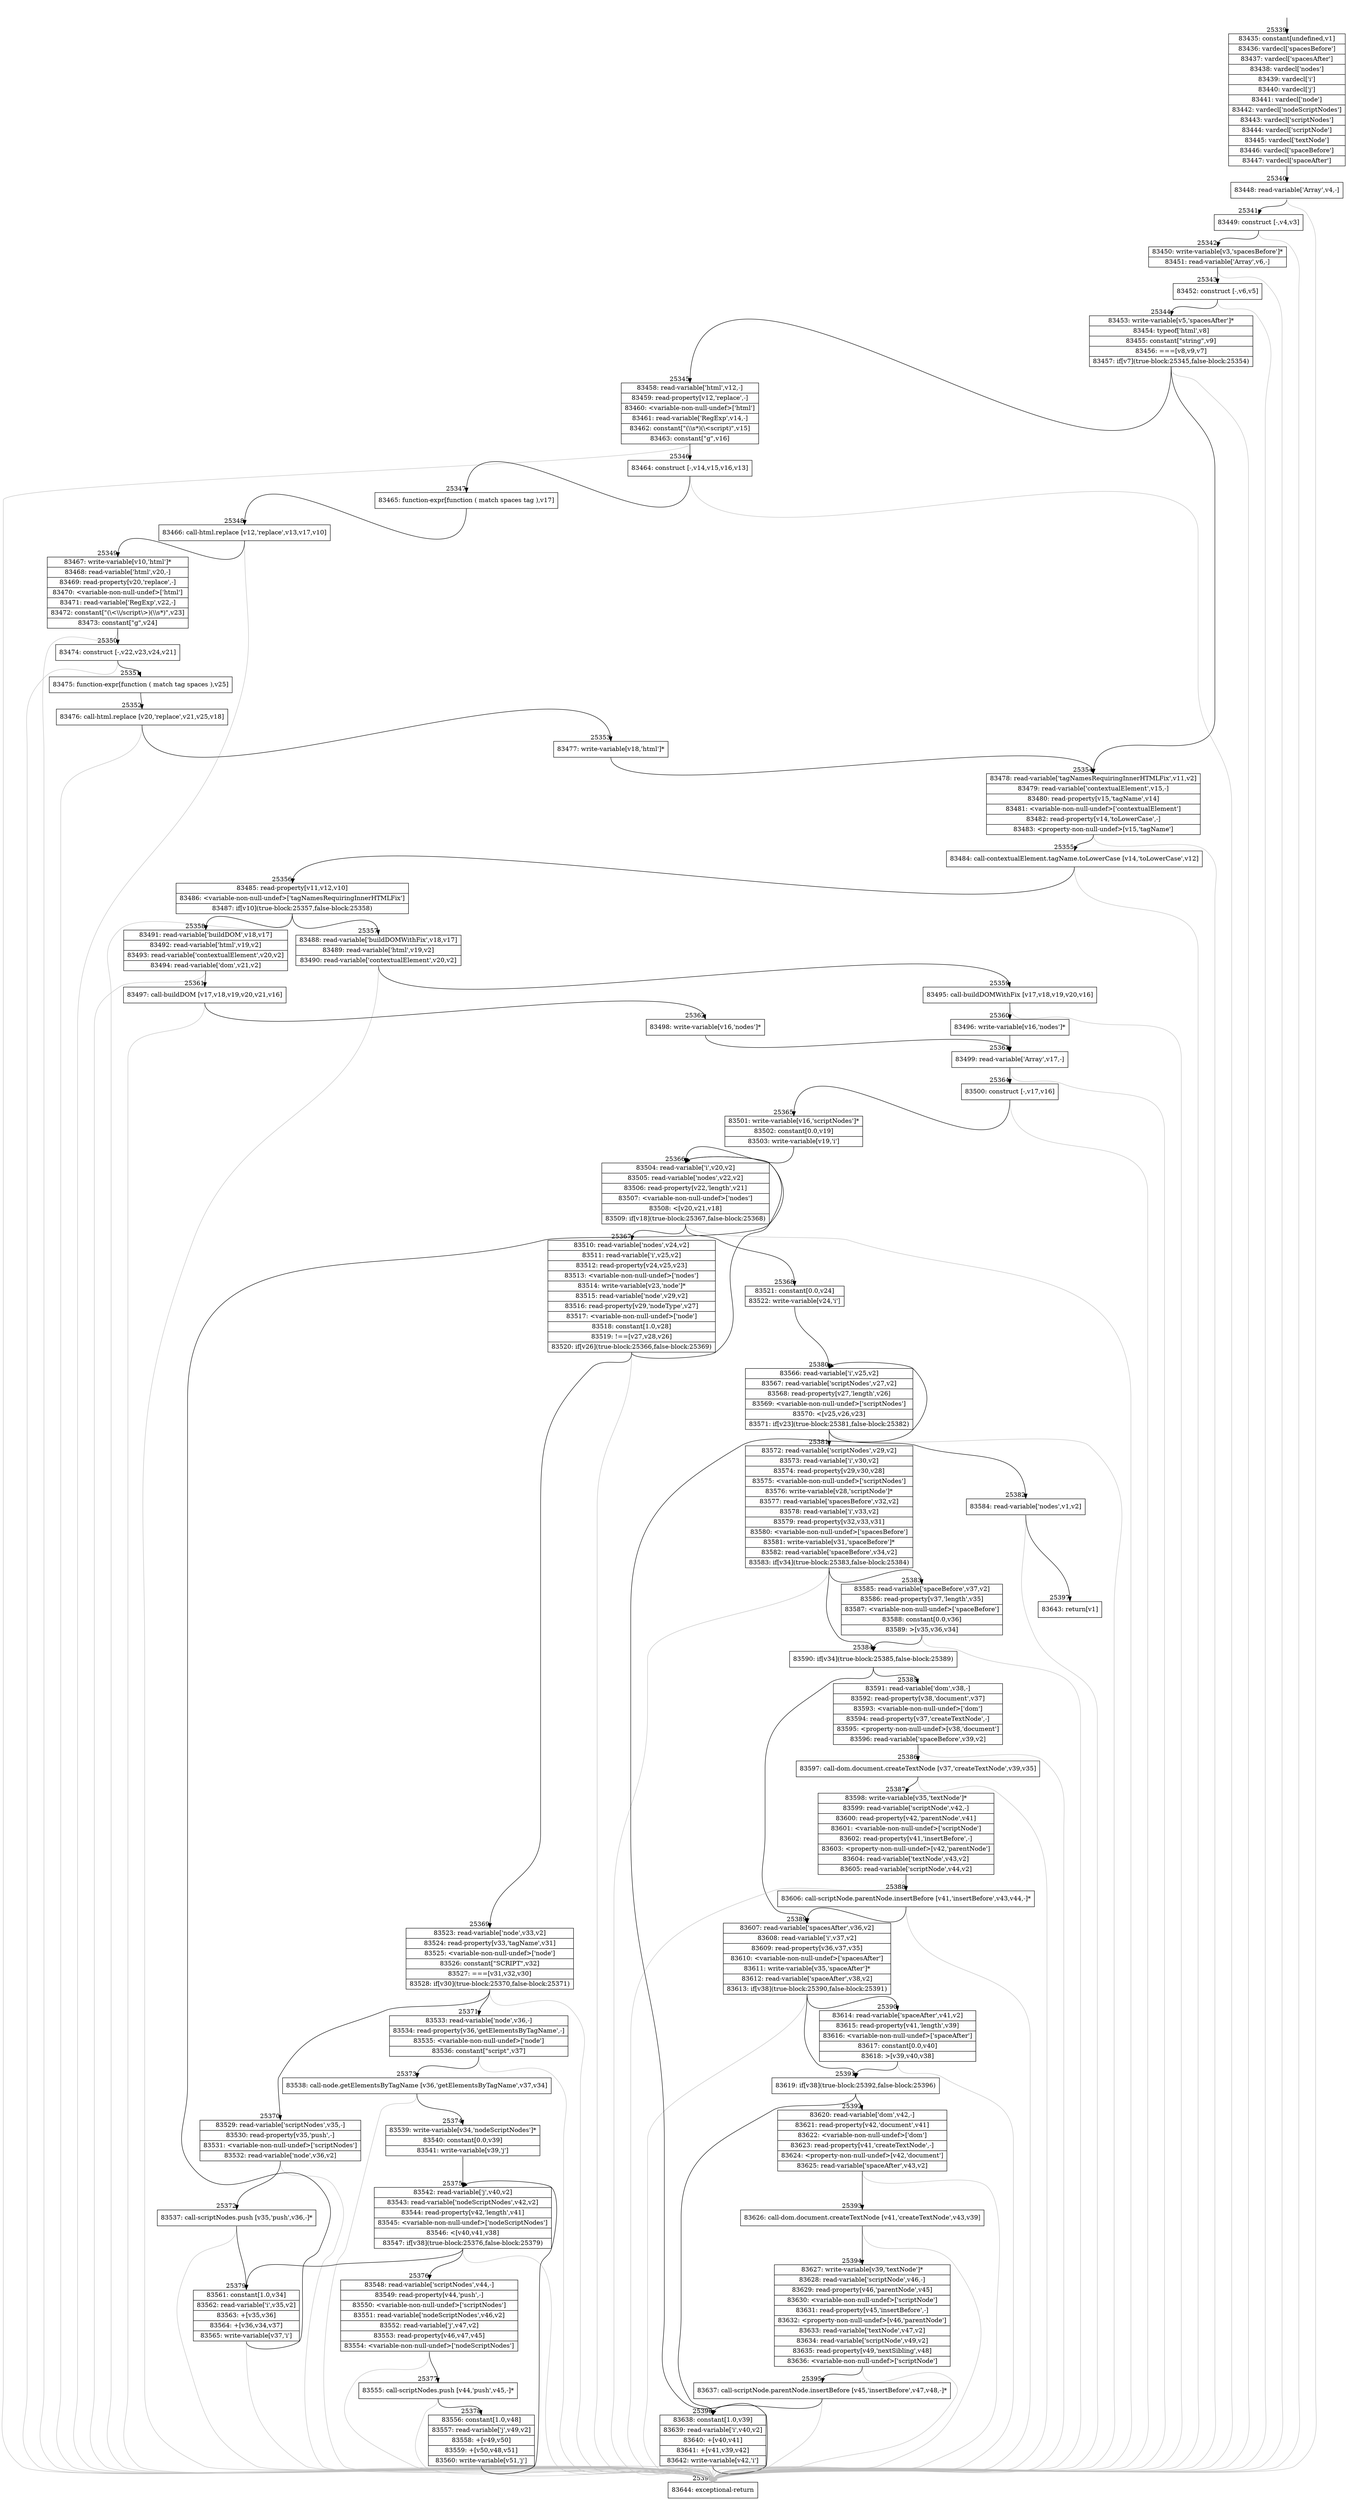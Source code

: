 digraph {
rankdir="TD"
BB_entry2228[shape=none,label=""];
BB_entry2228 -> BB25339 [tailport=s, headport=n, headlabel="    25339"]
BB25339 [shape=record label="{83435: constant[undefined,v1]|83436: vardecl['spacesBefore']|83437: vardecl['spacesAfter']|83438: vardecl['nodes']|83439: vardecl['i']|83440: vardecl['j']|83441: vardecl['node']|83442: vardecl['nodeScriptNodes']|83443: vardecl['scriptNodes']|83444: vardecl['scriptNode']|83445: vardecl['textNode']|83446: vardecl['spaceBefore']|83447: vardecl['spaceAfter']}" ] 
BB25339 -> BB25340 [tailport=s, headport=n, headlabel="      25340"]
BB25340 [shape=record label="{83448: read-variable['Array',v4,-]}" ] 
BB25340 -> BB25341 [tailport=s, headport=n, headlabel="      25341"]
BB25340 -> BB25398 [tailport=s, headport=n, color=gray, headlabel="      25398"]
BB25341 [shape=record label="{83449: construct [-,v4,v3]}" ] 
BB25341 -> BB25342 [tailport=s, headport=n, headlabel="      25342"]
BB25341 -> BB25398 [tailport=s, headport=n, color=gray]
BB25342 [shape=record label="{83450: write-variable[v3,'spacesBefore']*|83451: read-variable['Array',v6,-]}" ] 
BB25342 -> BB25343 [tailport=s, headport=n, headlabel="      25343"]
BB25342 -> BB25398 [tailport=s, headport=n, color=gray]
BB25343 [shape=record label="{83452: construct [-,v6,v5]}" ] 
BB25343 -> BB25344 [tailport=s, headport=n, headlabel="      25344"]
BB25343 -> BB25398 [tailport=s, headport=n, color=gray]
BB25344 [shape=record label="{83453: write-variable[v5,'spacesAfter']*|83454: typeof['html',v8]|83455: constant[\"string\",v9]|83456: ===[v8,v9,v7]|83457: if[v7](true-block:25345,false-block:25354)}" ] 
BB25344 -> BB25345 [tailport=s, headport=n, headlabel="      25345"]
BB25344 -> BB25354 [tailport=s, headport=n, headlabel="      25354"]
BB25344 -> BB25398 [tailport=s, headport=n, color=gray]
BB25345 [shape=record label="{83458: read-variable['html',v12,-]|83459: read-property[v12,'replace',-]|83460: \<variable-non-null-undef\>['html']|83461: read-variable['RegExp',v14,-]|83462: constant[\"(\\\\s*)(\\\<script)\",v15]|83463: constant[\"g\",v16]}" ] 
BB25345 -> BB25346 [tailport=s, headport=n, headlabel="      25346"]
BB25345 -> BB25398 [tailport=s, headport=n, color=gray]
BB25346 [shape=record label="{83464: construct [-,v14,v15,v16,v13]}" ] 
BB25346 -> BB25347 [tailport=s, headport=n, headlabel="      25347"]
BB25346 -> BB25398 [tailport=s, headport=n, color=gray]
BB25347 [shape=record label="{83465: function-expr[function ( match spaces tag ),v17]}" ] 
BB25347 -> BB25348 [tailport=s, headport=n, headlabel="      25348"]
BB25348 [shape=record label="{83466: call-html.replace [v12,'replace',v13,v17,v10]}" ] 
BB25348 -> BB25349 [tailport=s, headport=n, headlabel="      25349"]
BB25348 -> BB25398 [tailport=s, headport=n, color=gray]
BB25349 [shape=record label="{83467: write-variable[v10,'html']*|83468: read-variable['html',v20,-]|83469: read-property[v20,'replace',-]|83470: \<variable-non-null-undef\>['html']|83471: read-variable['RegExp',v22,-]|83472: constant[\"(\\\<\\\\/script\\\>)(\\\\s*)\",v23]|83473: constant[\"g\",v24]}" ] 
BB25349 -> BB25350 [tailport=s, headport=n, headlabel="      25350"]
BB25349 -> BB25398 [tailport=s, headport=n, color=gray]
BB25350 [shape=record label="{83474: construct [-,v22,v23,v24,v21]}" ] 
BB25350 -> BB25351 [tailport=s, headport=n, headlabel="      25351"]
BB25350 -> BB25398 [tailport=s, headport=n, color=gray]
BB25351 [shape=record label="{83475: function-expr[function ( match tag spaces ),v25]}" ] 
BB25351 -> BB25352 [tailport=s, headport=n, headlabel="      25352"]
BB25352 [shape=record label="{83476: call-html.replace [v20,'replace',v21,v25,v18]}" ] 
BB25352 -> BB25353 [tailport=s, headport=n, headlabel="      25353"]
BB25352 -> BB25398 [tailport=s, headport=n, color=gray]
BB25353 [shape=record label="{83477: write-variable[v18,'html']*}" ] 
BB25353 -> BB25354 [tailport=s, headport=n]
BB25354 [shape=record label="{83478: read-variable['tagNamesRequiringInnerHTMLFix',v11,v2]|83479: read-variable['contextualElement',v15,-]|83480: read-property[v15,'tagName',v14]|83481: \<variable-non-null-undef\>['contextualElement']|83482: read-property[v14,'toLowerCase',-]|83483: \<property-non-null-undef\>[v15,'tagName']}" ] 
BB25354 -> BB25355 [tailport=s, headport=n, headlabel="      25355"]
BB25354 -> BB25398 [tailport=s, headport=n, color=gray]
BB25355 [shape=record label="{83484: call-contextualElement.tagName.toLowerCase [v14,'toLowerCase',v12]}" ] 
BB25355 -> BB25356 [tailport=s, headport=n, headlabel="      25356"]
BB25355 -> BB25398 [tailport=s, headport=n, color=gray]
BB25356 [shape=record label="{83485: read-property[v11,v12,v10]|83486: \<variable-non-null-undef\>['tagNamesRequiringInnerHTMLFix']|83487: if[v10](true-block:25357,false-block:25358)}" ] 
BB25356 -> BB25357 [tailport=s, headport=n, headlabel="      25357"]
BB25356 -> BB25358 [tailport=s, headport=n, headlabel="      25358"]
BB25356 -> BB25398 [tailport=s, headport=n, color=gray]
BB25357 [shape=record label="{83488: read-variable['buildDOMWithFix',v18,v17]|83489: read-variable['html',v19,v2]|83490: read-variable['contextualElement',v20,v2]}" ] 
BB25357 -> BB25359 [tailport=s, headport=n, headlabel="      25359"]
BB25357 -> BB25398 [tailport=s, headport=n, color=gray]
BB25358 [shape=record label="{83491: read-variable['buildDOM',v18,v17]|83492: read-variable['html',v19,v2]|83493: read-variable['contextualElement',v20,v2]|83494: read-variable['dom',v21,v2]}" ] 
BB25358 -> BB25361 [tailport=s, headport=n, headlabel="      25361"]
BB25358 -> BB25398 [tailport=s, headport=n, color=gray]
BB25359 [shape=record label="{83495: call-buildDOMWithFix [v17,v18,v19,v20,v16]}" ] 
BB25359 -> BB25360 [tailport=s, headport=n, headlabel="      25360"]
BB25359 -> BB25398 [tailport=s, headport=n, color=gray]
BB25360 [shape=record label="{83496: write-variable[v16,'nodes']*}" ] 
BB25360 -> BB25363 [tailport=s, headport=n, headlabel="      25363"]
BB25361 [shape=record label="{83497: call-buildDOM [v17,v18,v19,v20,v21,v16]}" ] 
BB25361 -> BB25362 [tailport=s, headport=n, headlabel="      25362"]
BB25361 -> BB25398 [tailport=s, headport=n, color=gray]
BB25362 [shape=record label="{83498: write-variable[v16,'nodes']*}" ] 
BB25362 -> BB25363 [tailport=s, headport=n]
BB25363 [shape=record label="{83499: read-variable['Array',v17,-]}" ] 
BB25363 -> BB25364 [tailport=s, headport=n, headlabel="      25364"]
BB25363 -> BB25398 [tailport=s, headport=n, color=gray]
BB25364 [shape=record label="{83500: construct [-,v17,v16]}" ] 
BB25364 -> BB25365 [tailport=s, headport=n, headlabel="      25365"]
BB25364 -> BB25398 [tailport=s, headport=n, color=gray]
BB25365 [shape=record label="{83501: write-variable[v16,'scriptNodes']*|83502: constant[0.0,v19]|83503: write-variable[v19,'i']}" ] 
BB25365 -> BB25366 [tailport=s, headport=n, headlabel="      25366"]
BB25366 [shape=record label="{83504: read-variable['i',v20,v2]|83505: read-variable['nodes',v22,v2]|83506: read-property[v22,'length',v21]|83507: \<variable-non-null-undef\>['nodes']|83508: \<[v20,v21,v18]|83509: if[v18](true-block:25367,false-block:25368)}" ] 
BB25366 -> BB25367 [tailport=s, headport=n, headlabel="      25367"]
BB25366 -> BB25368 [tailport=s, headport=n, headlabel="      25368"]
BB25366 -> BB25398 [tailport=s, headport=n, color=gray]
BB25367 [shape=record label="{83510: read-variable['nodes',v24,v2]|83511: read-variable['i',v25,v2]|83512: read-property[v24,v25,v23]|83513: \<variable-non-null-undef\>['nodes']|83514: write-variable[v23,'node']*|83515: read-variable['node',v29,v2]|83516: read-property[v29,'nodeType',v27]|83517: \<variable-non-null-undef\>['node']|83518: constant[1.0,v28]|83519: !==[v27,v28,v26]|83520: if[v26](true-block:25366,false-block:25369)}" ] 
BB25367 -> BB25366 [tailport=s, headport=n]
BB25367 -> BB25369 [tailport=s, headport=n, headlabel="      25369"]
BB25367 -> BB25398 [tailport=s, headport=n, color=gray]
BB25368 [shape=record label="{83521: constant[0.0,v24]|83522: write-variable[v24,'i']}" ] 
BB25368 -> BB25380 [tailport=s, headport=n, headlabel="      25380"]
BB25369 [shape=record label="{83523: read-variable['node',v33,v2]|83524: read-property[v33,'tagName',v31]|83525: \<variable-non-null-undef\>['node']|83526: constant[\"SCRIPT\",v32]|83527: ===[v31,v32,v30]|83528: if[v30](true-block:25370,false-block:25371)}" ] 
BB25369 -> BB25370 [tailport=s, headport=n, headlabel="      25370"]
BB25369 -> BB25371 [tailport=s, headport=n, headlabel="      25371"]
BB25369 -> BB25398 [tailport=s, headport=n, color=gray]
BB25370 [shape=record label="{83529: read-variable['scriptNodes',v35,-]|83530: read-property[v35,'push',-]|83531: \<variable-non-null-undef\>['scriptNodes']|83532: read-variable['node',v36,v2]}" ] 
BB25370 -> BB25372 [tailport=s, headport=n, headlabel="      25372"]
BB25370 -> BB25398 [tailport=s, headport=n, color=gray]
BB25371 [shape=record label="{83533: read-variable['node',v36,-]|83534: read-property[v36,'getElementsByTagName',-]|83535: \<variable-non-null-undef\>['node']|83536: constant[\"script\",v37]}" ] 
BB25371 -> BB25373 [tailport=s, headport=n, headlabel="      25373"]
BB25371 -> BB25398 [tailport=s, headport=n, color=gray]
BB25372 [shape=record label="{83537: call-scriptNodes.push [v35,'push',v36,-]*}" ] 
BB25372 -> BB25379 [tailport=s, headport=n, headlabel="      25379"]
BB25372 -> BB25398 [tailport=s, headport=n, color=gray]
BB25373 [shape=record label="{83538: call-node.getElementsByTagName [v36,'getElementsByTagName',v37,v34]}" ] 
BB25373 -> BB25374 [tailport=s, headport=n, headlabel="      25374"]
BB25373 -> BB25398 [tailport=s, headport=n, color=gray]
BB25374 [shape=record label="{83539: write-variable[v34,'nodeScriptNodes']*|83540: constant[0.0,v39]|83541: write-variable[v39,'j']}" ] 
BB25374 -> BB25375 [tailport=s, headport=n, headlabel="      25375"]
BB25375 [shape=record label="{83542: read-variable['j',v40,v2]|83543: read-variable['nodeScriptNodes',v42,v2]|83544: read-property[v42,'length',v41]|83545: \<variable-non-null-undef\>['nodeScriptNodes']|83546: \<[v40,v41,v38]|83547: if[v38](true-block:25376,false-block:25379)}" ] 
BB25375 -> BB25376 [tailport=s, headport=n, headlabel="      25376"]
BB25375 -> BB25379 [tailport=s, headport=n]
BB25375 -> BB25398 [tailport=s, headport=n, color=gray]
BB25376 [shape=record label="{83548: read-variable['scriptNodes',v44,-]|83549: read-property[v44,'push',-]|83550: \<variable-non-null-undef\>['scriptNodes']|83551: read-variable['nodeScriptNodes',v46,v2]|83552: read-variable['j',v47,v2]|83553: read-property[v46,v47,v45]|83554: \<variable-non-null-undef\>['nodeScriptNodes']}" ] 
BB25376 -> BB25377 [tailport=s, headport=n, headlabel="      25377"]
BB25376 -> BB25398 [tailport=s, headport=n, color=gray]
BB25377 [shape=record label="{83555: call-scriptNodes.push [v44,'push',v45,-]*}" ] 
BB25377 -> BB25378 [tailport=s, headport=n, headlabel="      25378"]
BB25377 -> BB25398 [tailport=s, headport=n, color=gray]
BB25378 [shape=record label="{83556: constant[1.0,v48]|83557: read-variable['j',v49,v2]|83558: +[v49,v50]|83559: +[v50,v48,v51]|83560: write-variable[v51,'j']}" ] 
BB25378 -> BB25375 [tailport=s, headport=n]
BB25378 -> BB25398 [tailport=s, headport=n, color=gray]
BB25379 [shape=record label="{83561: constant[1.0,v34]|83562: read-variable['i',v35,v2]|83563: +[v35,v36]|83564: +[v36,v34,v37]|83565: write-variable[v37,'i']}" ] 
BB25379 -> BB25366 [tailport=s, headport=n]
BB25379 -> BB25398 [tailport=s, headport=n, color=gray]
BB25380 [shape=record label="{83566: read-variable['i',v25,v2]|83567: read-variable['scriptNodes',v27,v2]|83568: read-property[v27,'length',v26]|83569: \<variable-non-null-undef\>['scriptNodes']|83570: \<[v25,v26,v23]|83571: if[v23](true-block:25381,false-block:25382)}" ] 
BB25380 -> BB25381 [tailport=s, headport=n, headlabel="      25381"]
BB25380 -> BB25382 [tailport=s, headport=n, headlabel="      25382"]
BB25380 -> BB25398 [tailport=s, headport=n, color=gray]
BB25381 [shape=record label="{83572: read-variable['scriptNodes',v29,v2]|83573: read-variable['i',v30,v2]|83574: read-property[v29,v30,v28]|83575: \<variable-non-null-undef\>['scriptNodes']|83576: write-variable[v28,'scriptNode']*|83577: read-variable['spacesBefore',v32,v2]|83578: read-variable['i',v33,v2]|83579: read-property[v32,v33,v31]|83580: \<variable-non-null-undef\>['spacesBefore']|83581: write-variable[v31,'spaceBefore']*|83582: read-variable['spaceBefore',v34,v2]|83583: if[v34](true-block:25383,false-block:25384)}" ] 
BB25381 -> BB25384 [tailport=s, headport=n, headlabel="      25384"]
BB25381 -> BB25383 [tailport=s, headport=n, headlabel="      25383"]
BB25381 -> BB25398 [tailport=s, headport=n, color=gray]
BB25382 [shape=record label="{83584: read-variable['nodes',v1,v2]}" ] 
BB25382 -> BB25397 [tailport=s, headport=n, headlabel="      25397"]
BB25382 -> BB25398 [tailport=s, headport=n, color=gray]
BB25383 [shape=record label="{83585: read-variable['spaceBefore',v37,v2]|83586: read-property[v37,'length',v35]|83587: \<variable-non-null-undef\>['spaceBefore']|83588: constant[0.0,v36]|83589: \>[v35,v36,v34]}" ] 
BB25383 -> BB25384 [tailport=s, headport=n]
BB25383 -> BB25398 [tailport=s, headport=n, color=gray]
BB25384 [shape=record label="{83590: if[v34](true-block:25385,false-block:25389)}" ] 
BB25384 -> BB25385 [tailport=s, headport=n, headlabel="      25385"]
BB25384 -> BB25389 [tailport=s, headport=n, headlabel="      25389"]
BB25385 [shape=record label="{83591: read-variable['dom',v38,-]|83592: read-property[v38,'document',v37]|83593: \<variable-non-null-undef\>['dom']|83594: read-property[v37,'createTextNode',-]|83595: \<property-non-null-undef\>[v38,'document']|83596: read-variable['spaceBefore',v39,v2]}" ] 
BB25385 -> BB25386 [tailport=s, headport=n, headlabel="      25386"]
BB25385 -> BB25398 [tailport=s, headport=n, color=gray]
BB25386 [shape=record label="{83597: call-dom.document.createTextNode [v37,'createTextNode',v39,v35]}" ] 
BB25386 -> BB25387 [tailport=s, headport=n, headlabel="      25387"]
BB25386 -> BB25398 [tailport=s, headport=n, color=gray]
BB25387 [shape=record label="{83598: write-variable[v35,'textNode']*|83599: read-variable['scriptNode',v42,-]|83600: read-property[v42,'parentNode',v41]|83601: \<variable-non-null-undef\>['scriptNode']|83602: read-property[v41,'insertBefore',-]|83603: \<property-non-null-undef\>[v42,'parentNode']|83604: read-variable['textNode',v43,v2]|83605: read-variable['scriptNode',v44,v2]}" ] 
BB25387 -> BB25388 [tailport=s, headport=n, headlabel="      25388"]
BB25387 -> BB25398 [tailport=s, headport=n, color=gray]
BB25388 [shape=record label="{83606: call-scriptNode.parentNode.insertBefore [v41,'insertBefore',v43,v44,-]*}" ] 
BB25388 -> BB25389 [tailport=s, headport=n]
BB25388 -> BB25398 [tailport=s, headport=n, color=gray]
BB25389 [shape=record label="{83607: read-variable['spacesAfter',v36,v2]|83608: read-variable['i',v37,v2]|83609: read-property[v36,v37,v35]|83610: \<variable-non-null-undef\>['spacesAfter']|83611: write-variable[v35,'spaceAfter']*|83612: read-variable['spaceAfter',v38,v2]|83613: if[v38](true-block:25390,false-block:25391)}" ] 
BB25389 -> BB25391 [tailport=s, headport=n, headlabel="      25391"]
BB25389 -> BB25390 [tailport=s, headport=n, headlabel="      25390"]
BB25389 -> BB25398 [tailport=s, headport=n, color=gray]
BB25390 [shape=record label="{83614: read-variable['spaceAfter',v41,v2]|83615: read-property[v41,'length',v39]|83616: \<variable-non-null-undef\>['spaceAfter']|83617: constant[0.0,v40]|83618: \>[v39,v40,v38]}" ] 
BB25390 -> BB25391 [tailport=s, headport=n]
BB25390 -> BB25398 [tailport=s, headport=n, color=gray]
BB25391 [shape=record label="{83619: if[v38](true-block:25392,false-block:25396)}" ] 
BB25391 -> BB25392 [tailport=s, headport=n, headlabel="      25392"]
BB25391 -> BB25396 [tailport=s, headport=n, headlabel="      25396"]
BB25392 [shape=record label="{83620: read-variable['dom',v42,-]|83621: read-property[v42,'document',v41]|83622: \<variable-non-null-undef\>['dom']|83623: read-property[v41,'createTextNode',-]|83624: \<property-non-null-undef\>[v42,'document']|83625: read-variable['spaceAfter',v43,v2]}" ] 
BB25392 -> BB25393 [tailport=s, headport=n, headlabel="      25393"]
BB25392 -> BB25398 [tailport=s, headport=n, color=gray]
BB25393 [shape=record label="{83626: call-dom.document.createTextNode [v41,'createTextNode',v43,v39]}" ] 
BB25393 -> BB25394 [tailport=s, headport=n, headlabel="      25394"]
BB25393 -> BB25398 [tailport=s, headport=n, color=gray]
BB25394 [shape=record label="{83627: write-variable[v39,'textNode']*|83628: read-variable['scriptNode',v46,-]|83629: read-property[v46,'parentNode',v45]|83630: \<variable-non-null-undef\>['scriptNode']|83631: read-property[v45,'insertBefore',-]|83632: \<property-non-null-undef\>[v46,'parentNode']|83633: read-variable['textNode',v47,v2]|83634: read-variable['scriptNode',v49,v2]|83635: read-property[v49,'nextSibling',v48]|83636: \<variable-non-null-undef\>['scriptNode']}" ] 
BB25394 -> BB25395 [tailport=s, headport=n, headlabel="      25395"]
BB25394 -> BB25398 [tailport=s, headport=n, color=gray]
BB25395 [shape=record label="{83637: call-scriptNode.parentNode.insertBefore [v45,'insertBefore',v47,v48,-]*}" ] 
BB25395 -> BB25396 [tailport=s, headport=n]
BB25395 -> BB25398 [tailport=s, headport=n, color=gray]
BB25396 [shape=record label="{83638: constant[1.0,v39]|83639: read-variable['i',v40,v2]|83640: +[v40,v41]|83641: +[v41,v39,v42]|83642: write-variable[v42,'i']}" ] 
BB25396 -> BB25380 [tailport=s, headport=n]
BB25396 -> BB25398 [tailport=s, headport=n, color=gray]
BB25397 [shape=record label="{83643: return[v1]}" ] 
BB25398 [shape=record label="{83644: exceptional-return}" ] 
//#$~ 46984
}
